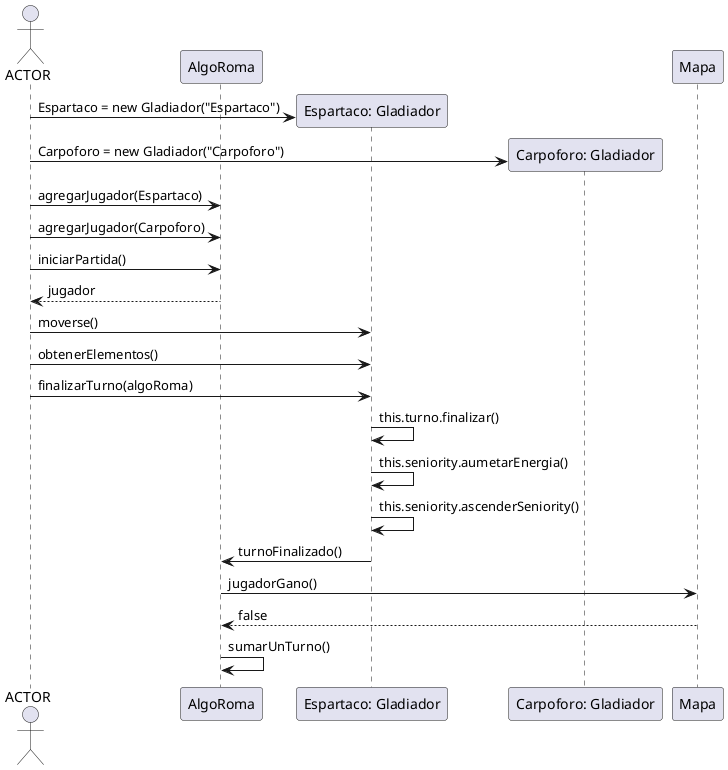 @startuml

actor ACTOR
participant AlgoRoma
participant Jugador1 as "Espartaco: Gladiador"
participant Jugador2 as "Carpoforo: Gladiador"

create Jugador1
ACTOR -> Jugador1: Espartaco = new Gladiador("Espartaco")
create Jugador2
ACTOR -> Jugador2: Carpoforo = new Gladiador("Carpoforo")


ACTOR -> AlgoRoma: agregarJugador(Espartaco)
ACTOR -> AlgoRoma: agregarJugador(Carpoforo)


ACTOR -> AlgoRoma: iniciarPartida()
AlgoRoma --> ACTOR: jugador

ACTOR -> Jugador1: moverse()

ACTOR -> Jugador1: obtenerElementos()

ACTOR -> Jugador1: finalizarTurno(algoRoma)

Jugador1 -> Jugador1: this.turno.finalizar()
Jugador1 -> Jugador1: this.seniority.aumetarEnergia()
Jugador1 -> Jugador1: this.seniority.ascenderSeniority()
Jugador1 -> AlgoRoma: turnoFinalizado()
AlgoRoma -> Mapa: jugadorGano()
Mapa --> AlgoRoma: false
AlgoRoma -> AlgoRoma: sumarUnTurno()

@enduml
